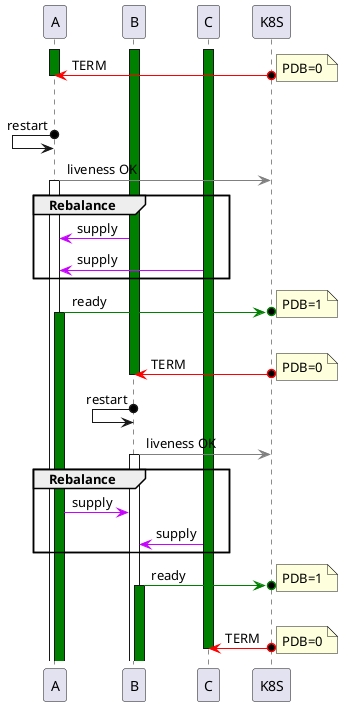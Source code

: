 @startuml
participant A
participant B
participant C
participant K8S as K

activate A #green
activate B #green
activate C #green

K o-[#red]> A: TERM
note right: PDB=0
deactivate A
|||

A <-o A: restart

A -[#grey]> K : liveness OK
activate A

group Rebalance
  B -[#c603fc]> A : supply
  C -[#c603fc]> A : supply
end

A -[#green]>o K : ready
note right: PDB=1
activate A #green
|||

K o-[#red]> B: TERM
note right: PDB=0
deactivate B

B <-o B: restart

B -[#grey]> K : liveness OK
activate B

group Rebalance
  A -[#c603fc]> B : supply
  C -[#c603fc]> B : supply
end

B -[#green]>o K : ready
note right: PDB=1
activate B #green
|||

K o-[#red]> C: TERM
note right: PDB=0
deactivate C


@enduml